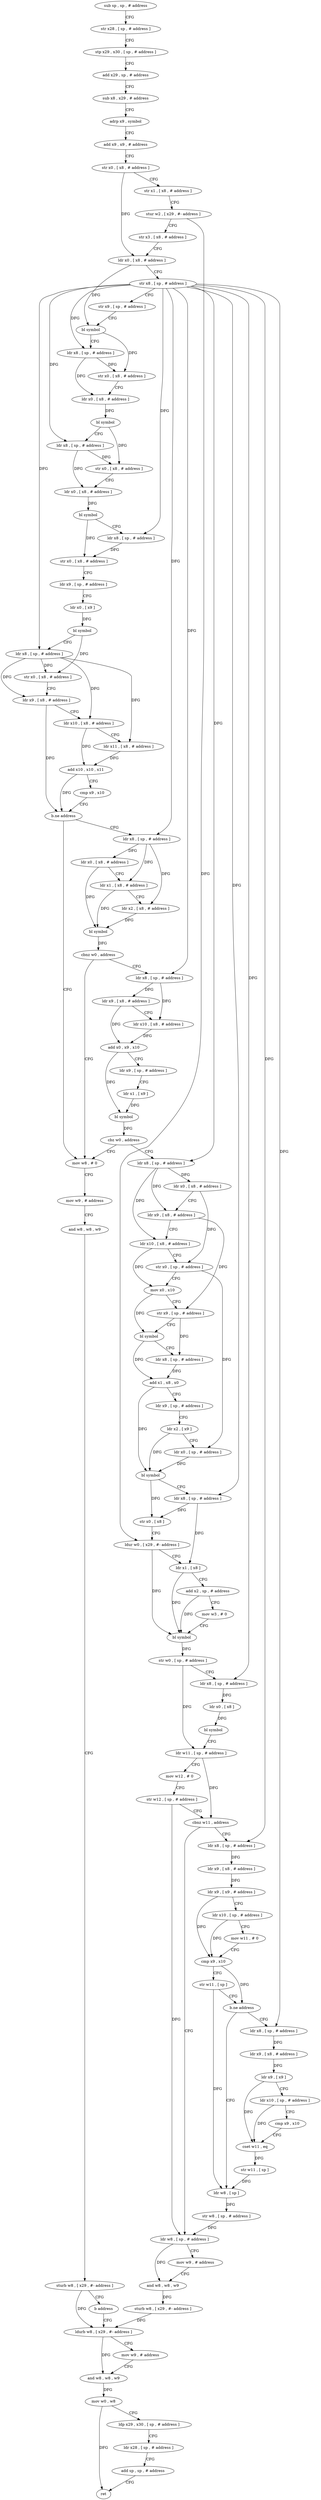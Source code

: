 digraph "func" {
"4231204" [label = "sub sp , sp , # address" ]
"4231208" [label = "str x28 , [ sp , # address ]" ]
"4231212" [label = "stp x29 , x30 , [ sp , # address ]" ]
"4231216" [label = "add x29 , sp , # address" ]
"4231220" [label = "sub x8 , x29 , # address" ]
"4231224" [label = "adrp x9 , symbol" ]
"4231228" [label = "add x9 , x9 , # address" ]
"4231232" [label = "str x0 , [ x8 , # address ]" ]
"4231236" [label = "str x1 , [ x8 , # address ]" ]
"4231240" [label = "stur w2 , [ x29 , #- address ]" ]
"4231244" [label = "str x3 , [ x8 , # address ]" ]
"4231248" [label = "ldr x0 , [ x8 , # address ]" ]
"4231252" [label = "str x8 , [ sp , # address ]" ]
"4231256" [label = "str x9 , [ sp , # address ]" ]
"4231260" [label = "bl symbol" ]
"4231264" [label = "ldr x8 , [ sp , # address ]" ]
"4231268" [label = "str x0 , [ x8 , # address ]" ]
"4231272" [label = "ldr x0 , [ x8 , # address ]" ]
"4231276" [label = "bl symbol" ]
"4231280" [label = "ldr x8 , [ sp , # address ]" ]
"4231284" [label = "str x0 , [ x8 , # address ]" ]
"4231288" [label = "ldr x0 , [ x8 , # address ]" ]
"4231292" [label = "bl symbol" ]
"4231296" [label = "ldr x8 , [ sp , # address ]" ]
"4231300" [label = "str x0 , [ x8 , # address ]" ]
"4231304" [label = "ldr x9 , [ sp , # address ]" ]
"4231308" [label = "ldr x0 , [ x9 ]" ]
"4231312" [label = "bl symbol" ]
"4231316" [label = "ldr x8 , [ sp , # address ]" ]
"4231320" [label = "str x0 , [ x8 , # address ]" ]
"4231324" [label = "ldr x9 , [ x8 , # address ]" ]
"4231328" [label = "ldr x10 , [ x8 , # address ]" ]
"4231332" [label = "ldr x11 , [ x8 , # address ]" ]
"4231336" [label = "add x10 , x10 , x11" ]
"4231340" [label = "cmp x9 , x10" ]
"4231344" [label = "b.ne address" ]
"4231404" [label = "mov w8 , # 0" ]
"4231348" [label = "ldr x8 , [ sp , # address ]" ]
"4231408" [label = "mov w9 , # address" ]
"4231412" [label = "and w8 , w8 , w9" ]
"4231416" [label = "sturb w8 , [ x29 , #- address ]" ]
"4231420" [label = "b address" ]
"4231624" [label = "ldurb w8 , [ x29 , #- address ]" ]
"4231352" [label = "ldr x0 , [ x8 , # address ]" ]
"4231356" [label = "ldr x1 , [ x8 , # address ]" ]
"4231360" [label = "ldr x2 , [ x8 , # address ]" ]
"4231364" [label = "bl symbol" ]
"4231368" [label = "cbnz w0 , address" ]
"4231372" [label = "ldr x8 , [ sp , # address ]" ]
"4231628" [label = "mov w9 , # address" ]
"4231632" [label = "and w8 , w8 , w9" ]
"4231636" [label = "mov w0 , w8" ]
"4231640" [label = "ldp x29 , x30 , [ sp , # address ]" ]
"4231644" [label = "ldr x28 , [ sp , # address ]" ]
"4231648" [label = "add sp , sp , # address" ]
"4231652" [label = "ret" ]
"4231376" [label = "ldr x9 , [ x8 , # address ]" ]
"4231380" [label = "ldr x10 , [ x8 , # address ]" ]
"4231384" [label = "add x0 , x9 , x10" ]
"4231388" [label = "ldr x9 , [ sp , # address ]" ]
"4231392" [label = "ldr x1 , [ x9 ]" ]
"4231396" [label = "bl symbol" ]
"4231400" [label = "cbz w0 , address" ]
"4231424" [label = "ldr x8 , [ sp , # address ]" ]
"4231428" [label = "ldr x0 , [ x8 , # address ]" ]
"4231432" [label = "ldr x9 , [ x8 , # address ]" ]
"4231436" [label = "ldr x10 , [ x8 , # address ]" ]
"4231440" [label = "str x0 , [ sp , # address ]" ]
"4231444" [label = "mov x0 , x10" ]
"4231448" [label = "str x9 , [ sp , # address ]" ]
"4231452" [label = "bl symbol" ]
"4231456" [label = "ldr x8 , [ sp , # address ]" ]
"4231460" [label = "add x1 , x8 , x0" ]
"4231464" [label = "ldr x9 , [ sp , # address ]" ]
"4231468" [label = "ldr x2 , [ x9 ]" ]
"4231472" [label = "ldr x0 , [ sp , # address ]" ]
"4231476" [label = "bl symbol" ]
"4231480" [label = "ldr x8 , [ sp , # address ]" ]
"4231484" [label = "str x0 , [ x8 ]" ]
"4231488" [label = "ldur w0 , [ x29 , #- address ]" ]
"4231492" [label = "ldr x1 , [ x8 ]" ]
"4231496" [label = "add x2 , sp , # address" ]
"4231500" [label = "mov w3 , # 0" ]
"4231504" [label = "bl symbol" ]
"4231508" [label = "str w0 , [ sp , # address ]" ]
"4231512" [label = "ldr x8 , [ sp , # address ]" ]
"4231516" [label = "ldr x0 , [ x8 ]" ]
"4231520" [label = "bl symbol" ]
"4231524" [label = "ldr w11 , [ sp , # address ]" ]
"4231528" [label = "mov w12 , # 0" ]
"4231532" [label = "str w12 , [ sp , # address ]" ]
"4231536" [label = "cbnz w11 , address" ]
"4231608" [label = "ldr w8 , [ sp , # address ]" ]
"4231540" [label = "ldr x8 , [ sp , # address ]" ]
"4231612" [label = "mov w9 , # address" ]
"4231616" [label = "and w8 , w8 , w9" ]
"4231620" [label = "sturb w8 , [ x29 , #- address ]" ]
"4231544" [label = "ldr x9 , [ x8 , # address ]" ]
"4231548" [label = "ldr x9 , [ x9 , # address ]" ]
"4231552" [label = "ldr x10 , [ sp , # address ]" ]
"4231556" [label = "mov w11 , # 0" ]
"4231560" [label = "cmp x9 , x10" ]
"4231564" [label = "str w11 , [ sp ]" ]
"4231568" [label = "b.ne address" ]
"4231600" [label = "ldr w8 , [ sp ]" ]
"4231572" [label = "ldr x8 , [ sp , # address ]" ]
"4231604" [label = "str w8 , [ sp , # address ]" ]
"4231576" [label = "ldr x9 , [ x8 , # address ]" ]
"4231580" [label = "ldr x9 , [ x9 ]" ]
"4231584" [label = "ldr x10 , [ sp , # address ]" ]
"4231588" [label = "cmp x9 , x10" ]
"4231592" [label = "cset w11 , eq" ]
"4231596" [label = "str w11 , [ sp ]" ]
"4231204" -> "4231208" [ label = "CFG" ]
"4231208" -> "4231212" [ label = "CFG" ]
"4231212" -> "4231216" [ label = "CFG" ]
"4231216" -> "4231220" [ label = "CFG" ]
"4231220" -> "4231224" [ label = "CFG" ]
"4231224" -> "4231228" [ label = "CFG" ]
"4231228" -> "4231232" [ label = "CFG" ]
"4231232" -> "4231236" [ label = "CFG" ]
"4231232" -> "4231248" [ label = "DFG" ]
"4231236" -> "4231240" [ label = "CFG" ]
"4231240" -> "4231244" [ label = "CFG" ]
"4231240" -> "4231488" [ label = "DFG" ]
"4231244" -> "4231248" [ label = "CFG" ]
"4231248" -> "4231252" [ label = "CFG" ]
"4231248" -> "4231260" [ label = "DFG" ]
"4231252" -> "4231256" [ label = "CFG" ]
"4231252" -> "4231264" [ label = "DFG" ]
"4231252" -> "4231280" [ label = "DFG" ]
"4231252" -> "4231296" [ label = "DFG" ]
"4231252" -> "4231316" [ label = "DFG" ]
"4231252" -> "4231348" [ label = "DFG" ]
"4231252" -> "4231372" [ label = "DFG" ]
"4231252" -> "4231424" [ label = "DFG" ]
"4231252" -> "4231480" [ label = "DFG" ]
"4231252" -> "4231512" [ label = "DFG" ]
"4231252" -> "4231540" [ label = "DFG" ]
"4231252" -> "4231572" [ label = "DFG" ]
"4231256" -> "4231260" [ label = "CFG" ]
"4231260" -> "4231264" [ label = "CFG" ]
"4231260" -> "4231268" [ label = "DFG" ]
"4231264" -> "4231268" [ label = "DFG" ]
"4231264" -> "4231272" [ label = "DFG" ]
"4231268" -> "4231272" [ label = "CFG" ]
"4231272" -> "4231276" [ label = "DFG" ]
"4231276" -> "4231280" [ label = "CFG" ]
"4231276" -> "4231284" [ label = "DFG" ]
"4231280" -> "4231284" [ label = "DFG" ]
"4231280" -> "4231288" [ label = "DFG" ]
"4231284" -> "4231288" [ label = "CFG" ]
"4231288" -> "4231292" [ label = "DFG" ]
"4231292" -> "4231296" [ label = "CFG" ]
"4231292" -> "4231300" [ label = "DFG" ]
"4231296" -> "4231300" [ label = "DFG" ]
"4231300" -> "4231304" [ label = "CFG" ]
"4231304" -> "4231308" [ label = "CFG" ]
"4231308" -> "4231312" [ label = "DFG" ]
"4231312" -> "4231316" [ label = "CFG" ]
"4231312" -> "4231320" [ label = "DFG" ]
"4231316" -> "4231320" [ label = "DFG" ]
"4231316" -> "4231324" [ label = "DFG" ]
"4231316" -> "4231328" [ label = "DFG" ]
"4231316" -> "4231332" [ label = "DFG" ]
"4231320" -> "4231324" [ label = "CFG" ]
"4231324" -> "4231328" [ label = "CFG" ]
"4231324" -> "4231344" [ label = "DFG" ]
"4231328" -> "4231332" [ label = "CFG" ]
"4231328" -> "4231336" [ label = "DFG" ]
"4231332" -> "4231336" [ label = "DFG" ]
"4231336" -> "4231340" [ label = "CFG" ]
"4231336" -> "4231344" [ label = "DFG" ]
"4231340" -> "4231344" [ label = "CFG" ]
"4231344" -> "4231404" [ label = "CFG" ]
"4231344" -> "4231348" [ label = "CFG" ]
"4231404" -> "4231408" [ label = "CFG" ]
"4231348" -> "4231352" [ label = "DFG" ]
"4231348" -> "4231356" [ label = "DFG" ]
"4231348" -> "4231360" [ label = "DFG" ]
"4231408" -> "4231412" [ label = "CFG" ]
"4231412" -> "4231416" [ label = "CFG" ]
"4231416" -> "4231420" [ label = "CFG" ]
"4231416" -> "4231624" [ label = "DFG" ]
"4231420" -> "4231624" [ label = "CFG" ]
"4231624" -> "4231628" [ label = "CFG" ]
"4231624" -> "4231632" [ label = "DFG" ]
"4231352" -> "4231356" [ label = "CFG" ]
"4231352" -> "4231364" [ label = "DFG" ]
"4231356" -> "4231360" [ label = "CFG" ]
"4231356" -> "4231364" [ label = "DFG" ]
"4231360" -> "4231364" [ label = "DFG" ]
"4231364" -> "4231368" [ label = "DFG" ]
"4231368" -> "4231404" [ label = "CFG" ]
"4231368" -> "4231372" [ label = "CFG" ]
"4231372" -> "4231376" [ label = "DFG" ]
"4231372" -> "4231380" [ label = "DFG" ]
"4231628" -> "4231632" [ label = "CFG" ]
"4231632" -> "4231636" [ label = "DFG" ]
"4231636" -> "4231640" [ label = "CFG" ]
"4231636" -> "4231652" [ label = "DFG" ]
"4231640" -> "4231644" [ label = "CFG" ]
"4231644" -> "4231648" [ label = "CFG" ]
"4231648" -> "4231652" [ label = "CFG" ]
"4231376" -> "4231380" [ label = "CFG" ]
"4231376" -> "4231384" [ label = "DFG" ]
"4231380" -> "4231384" [ label = "DFG" ]
"4231384" -> "4231388" [ label = "CFG" ]
"4231384" -> "4231396" [ label = "DFG" ]
"4231388" -> "4231392" [ label = "CFG" ]
"4231392" -> "4231396" [ label = "DFG" ]
"4231396" -> "4231400" [ label = "DFG" ]
"4231400" -> "4231424" [ label = "CFG" ]
"4231400" -> "4231404" [ label = "CFG" ]
"4231424" -> "4231428" [ label = "DFG" ]
"4231424" -> "4231432" [ label = "DFG" ]
"4231424" -> "4231436" [ label = "DFG" ]
"4231428" -> "4231432" [ label = "CFG" ]
"4231428" -> "4231440" [ label = "DFG" ]
"4231432" -> "4231436" [ label = "CFG" ]
"4231432" -> "4231448" [ label = "DFG" ]
"4231436" -> "4231440" [ label = "CFG" ]
"4231436" -> "4231444" [ label = "DFG" ]
"4231440" -> "4231444" [ label = "CFG" ]
"4231440" -> "4231472" [ label = "DFG" ]
"4231444" -> "4231448" [ label = "CFG" ]
"4231444" -> "4231452" [ label = "DFG" ]
"4231448" -> "4231452" [ label = "CFG" ]
"4231448" -> "4231456" [ label = "DFG" ]
"4231452" -> "4231456" [ label = "CFG" ]
"4231452" -> "4231460" [ label = "DFG" ]
"4231456" -> "4231460" [ label = "DFG" ]
"4231460" -> "4231464" [ label = "CFG" ]
"4231460" -> "4231476" [ label = "DFG" ]
"4231464" -> "4231468" [ label = "CFG" ]
"4231468" -> "4231472" [ label = "CFG" ]
"4231468" -> "4231476" [ label = "DFG" ]
"4231472" -> "4231476" [ label = "DFG" ]
"4231476" -> "4231480" [ label = "CFG" ]
"4231476" -> "4231484" [ label = "DFG" ]
"4231480" -> "4231484" [ label = "DFG" ]
"4231480" -> "4231492" [ label = "DFG" ]
"4231484" -> "4231488" [ label = "CFG" ]
"4231488" -> "4231492" [ label = "CFG" ]
"4231488" -> "4231504" [ label = "DFG" ]
"4231492" -> "4231496" [ label = "CFG" ]
"4231492" -> "4231504" [ label = "DFG" ]
"4231496" -> "4231500" [ label = "CFG" ]
"4231496" -> "4231504" [ label = "DFG" ]
"4231500" -> "4231504" [ label = "CFG" ]
"4231504" -> "4231508" [ label = "DFG" ]
"4231508" -> "4231512" [ label = "CFG" ]
"4231508" -> "4231524" [ label = "DFG" ]
"4231512" -> "4231516" [ label = "DFG" ]
"4231516" -> "4231520" [ label = "DFG" ]
"4231520" -> "4231524" [ label = "CFG" ]
"4231524" -> "4231528" [ label = "CFG" ]
"4231524" -> "4231536" [ label = "DFG" ]
"4231528" -> "4231532" [ label = "CFG" ]
"4231532" -> "4231536" [ label = "CFG" ]
"4231532" -> "4231608" [ label = "DFG" ]
"4231536" -> "4231608" [ label = "CFG" ]
"4231536" -> "4231540" [ label = "CFG" ]
"4231608" -> "4231612" [ label = "CFG" ]
"4231608" -> "4231616" [ label = "DFG" ]
"4231540" -> "4231544" [ label = "DFG" ]
"4231612" -> "4231616" [ label = "CFG" ]
"4231616" -> "4231620" [ label = "DFG" ]
"4231620" -> "4231624" [ label = "DFG" ]
"4231544" -> "4231548" [ label = "DFG" ]
"4231548" -> "4231552" [ label = "CFG" ]
"4231548" -> "4231560" [ label = "DFG" ]
"4231552" -> "4231556" [ label = "CFG" ]
"4231552" -> "4231560" [ label = "DFG" ]
"4231556" -> "4231560" [ label = "CFG" ]
"4231560" -> "4231564" [ label = "CFG" ]
"4231560" -> "4231568" [ label = "DFG" ]
"4231564" -> "4231568" [ label = "CFG" ]
"4231564" -> "4231600" [ label = "DFG" ]
"4231568" -> "4231600" [ label = "CFG" ]
"4231568" -> "4231572" [ label = "CFG" ]
"4231600" -> "4231604" [ label = "DFG" ]
"4231572" -> "4231576" [ label = "DFG" ]
"4231604" -> "4231608" [ label = "DFG" ]
"4231576" -> "4231580" [ label = "DFG" ]
"4231580" -> "4231584" [ label = "CFG" ]
"4231580" -> "4231592" [ label = "DFG" ]
"4231584" -> "4231588" [ label = "CFG" ]
"4231584" -> "4231592" [ label = "DFG" ]
"4231588" -> "4231592" [ label = "CFG" ]
"4231592" -> "4231596" [ label = "DFG" ]
"4231596" -> "4231600" [ label = "DFG" ]
}
